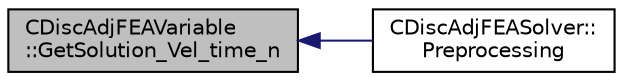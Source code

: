 digraph "CDiscAdjFEAVariable::GetSolution_Vel_time_n"
{
  edge [fontname="Helvetica",fontsize="10",labelfontname="Helvetica",labelfontsize="10"];
  node [fontname="Helvetica",fontsize="10",shape=record];
  rankdir="LR";
  Node63 [label="CDiscAdjFEAVariable\l::GetSolution_Vel_time_n",height=0.2,width=0.4,color="black", fillcolor="grey75", style="filled", fontcolor="black"];
  Node63 -> Node64 [dir="back",color="midnightblue",fontsize="10",style="solid",fontname="Helvetica"];
  Node64 [label="CDiscAdjFEASolver::\lPreprocessing",height=0.2,width=0.4,color="black", fillcolor="white", style="filled",URL="$class_c_disc_adj_f_e_a_solver.html#a659c1d917b99f7c1c315a2041ab83b29",tooltip="Update the dual-time derivatives. "];
}
